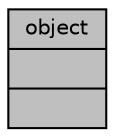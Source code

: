 digraph "object"
{
 // LATEX_PDF_SIZE
  edge [fontname="Helvetica",fontsize="10",labelfontname="Helvetica",labelfontsize="10"];
  node [fontname="Helvetica",fontsize="10",shape=record];
  Node1 [label="{object\n||}",height=0.2,width=0.4,color="black", fillcolor="grey75", style="filled", fontcolor="black",tooltip=" "];
}
